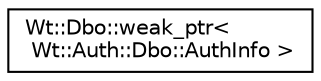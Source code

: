 digraph "Graphical Class Hierarchy"
{
 // LATEX_PDF_SIZE
  edge [fontname="Helvetica",fontsize="10",labelfontname="Helvetica",labelfontsize="10"];
  node [fontname="Helvetica",fontsize="10",shape=record];
  rankdir="LR";
  Node0 [label="Wt::Dbo::weak_ptr\<\l Wt::Auth::Dbo::AuthInfo \>",height=0.2,width=0.4,color="black", fillcolor="white", style="filled",URL="$classWt_1_1Dbo_1_1weak__ptr.html",tooltip=" "];
}
